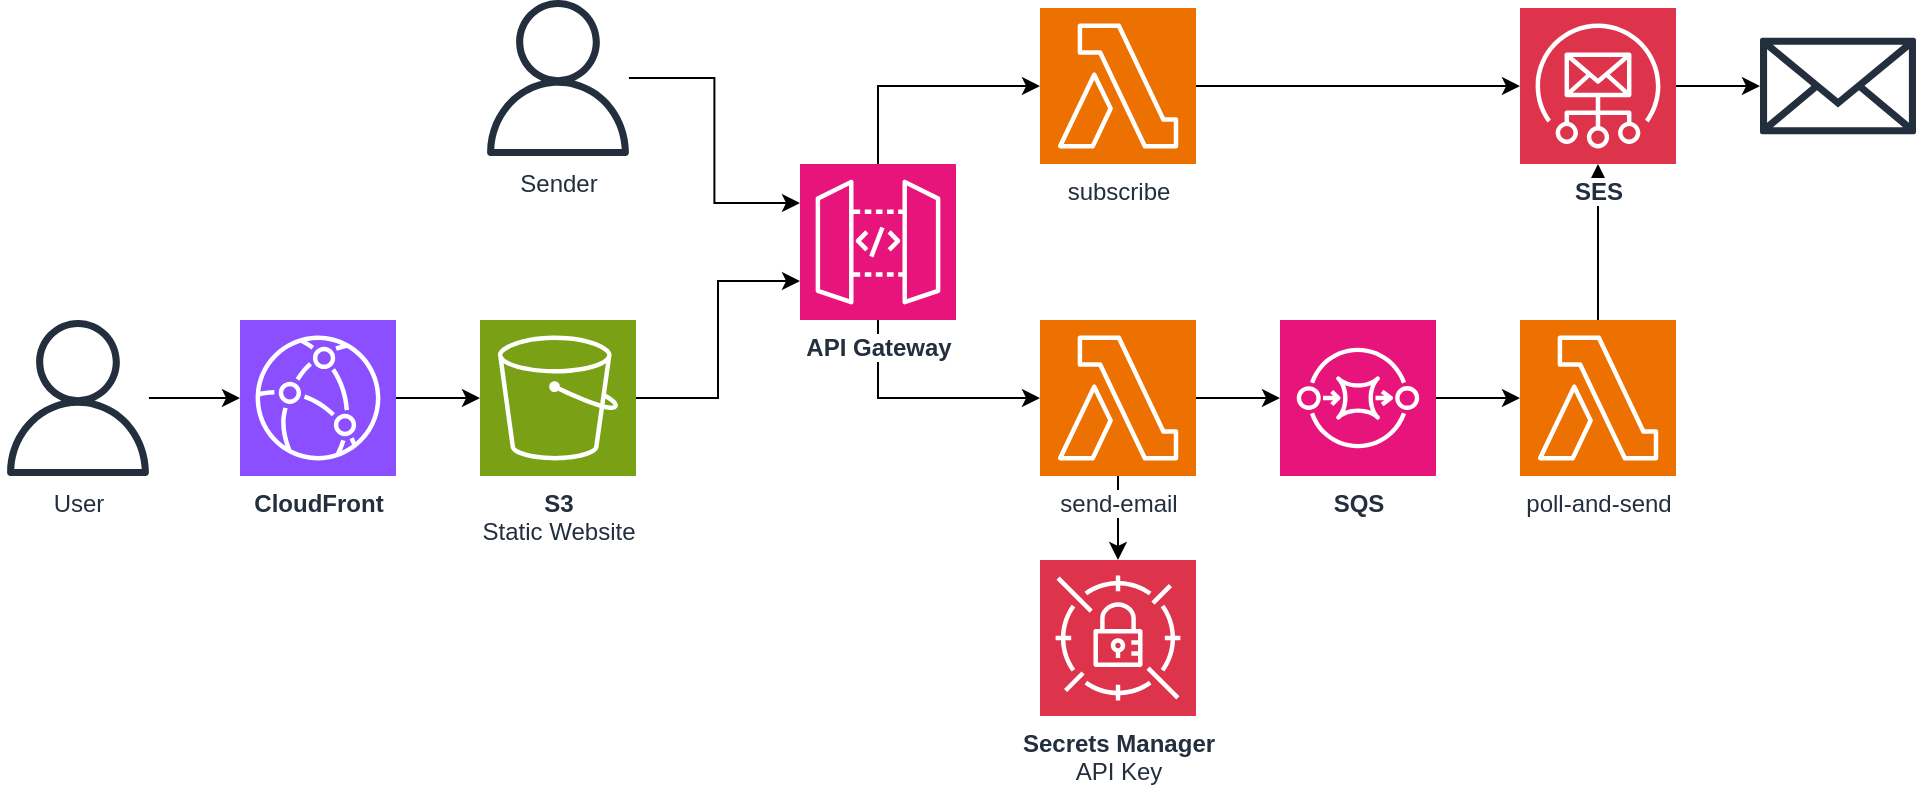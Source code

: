 <mxfile version="23.0.2" type="device">
  <diagram name="‫עמוד-1‬" id="45cTrpkECRL_6o38Camc">
    <mxGraphModel dx="1501" dy="487" grid="1" gridSize="10" guides="1" tooltips="1" connect="1" arrows="1" fold="1" page="0" pageScale="1" pageWidth="827" pageHeight="583" background="none" math="0" shadow="0">
      <root>
        <mxCell id="0" />
        <mxCell id="1" parent="0" />
        <mxCell id="AmmfmUfGRPQPvEi7KTlw-19" value="" style="edgeStyle=orthogonalEdgeStyle;rounded=0;orthogonalLoop=1;jettySize=auto;html=1;" edge="1" parent="1" source="AmmfmUfGRPQPvEi7KTlw-1" target="AmmfmUfGRPQPvEi7KTlw-9">
          <mxGeometry relative="1" as="geometry" />
        </mxCell>
        <mxCell id="AmmfmUfGRPQPvEi7KTlw-1" value="User" style="sketch=0;outlineConnect=0;fontColor=#232F3E;gradientColor=none;fillColor=#232F3D;strokeColor=none;dashed=0;verticalLabelPosition=bottom;verticalAlign=top;align=center;html=1;fontSize=12;fontStyle=0;aspect=fixed;pointerEvents=1;shape=mxgraph.aws4.user;" vertex="1" parent="1">
          <mxGeometry x="-280" y="240" width="78" height="78" as="geometry" />
        </mxCell>
        <mxCell id="AmmfmUfGRPQPvEi7KTlw-3" value="subscribe" style="sketch=0;points=[[0,0,0],[0.25,0,0],[0.5,0,0],[0.75,0,0],[1,0,0],[0,1,0],[0.25,1,0],[0.5,1,0],[0.75,1,0],[1,1,0],[0,0.25,0],[0,0.5,0],[0,0.75,0],[1,0.25,0],[1,0.5,0],[1,0.75,0]];outlineConnect=0;fontColor=#232F3E;fillColor=#ED7100;strokeColor=#ffffff;dashed=0;verticalLabelPosition=bottom;verticalAlign=top;align=center;html=1;fontSize=12;fontStyle=0;aspect=fixed;shape=mxgraph.aws4.resourceIcon;resIcon=mxgraph.aws4.lambda;" vertex="1" parent="1">
          <mxGeometry x="240" y="84" width="78" height="78" as="geometry" />
        </mxCell>
        <mxCell id="AmmfmUfGRPQPvEi7KTlw-6" value="&lt;b&gt;S3&lt;/b&gt;&lt;br&gt;Static Website" style="sketch=0;points=[[0,0,0],[0.25,0,0],[0.5,0,0],[0.75,0,0],[1,0,0],[0,1,0],[0.25,1,0],[0.5,1,0],[0.75,1,0],[1,1,0],[0,0.25,0],[0,0.5,0],[0,0.75,0],[1,0.25,0],[1,0.5,0],[1,0.75,0]];outlineConnect=0;fontColor=#232F3E;fillColor=#7AA116;strokeColor=#ffffff;dashed=0;verticalLabelPosition=bottom;verticalAlign=top;align=center;html=1;fontSize=12;fontStyle=0;aspect=fixed;shape=mxgraph.aws4.resourceIcon;resIcon=mxgraph.aws4.s3;" vertex="1" parent="1">
          <mxGeometry x="-40" y="240" width="78" height="78" as="geometry" />
        </mxCell>
        <mxCell id="AmmfmUfGRPQPvEi7KTlw-14" style="edgeStyle=orthogonalEdgeStyle;rounded=0;orthogonalLoop=1;jettySize=auto;html=1;exitX=0.5;exitY=1;exitDx=0;exitDy=0;exitPerimeter=0;" edge="1" parent="1" source="AmmfmUfGRPQPvEi7KTlw-8" target="AmmfmUfGRPQPvEi7KTlw-4">
          <mxGeometry relative="1" as="geometry" />
        </mxCell>
        <mxCell id="AmmfmUfGRPQPvEi7KTlw-8" value="&lt;b&gt;API Gateway&lt;/b&gt;" style="sketch=0;points=[[0,0,0],[0.25,0,0],[0.5,0,0],[0.75,0,0],[1,0,0],[0,1,0],[0.25,1,0],[0.5,1,0],[0.75,1,0],[1,1,0],[0,0.25,0],[0,0.5,0],[0,0.75,0],[1,0.25,0],[1,0.5,0],[1,0.75,0]];outlineConnect=0;fontColor=#232F3E;fillColor=#E7157B;strokeColor=#ffffff;dashed=0;verticalLabelPosition=bottom;verticalAlign=top;align=center;html=1;fontSize=12;fontStyle=0;aspect=fixed;shape=mxgraph.aws4.resourceIcon;resIcon=mxgraph.aws4.api_gateway;labelBorderColor=none;labelBackgroundColor=default;" vertex="1" parent="1">
          <mxGeometry x="120" y="162" width="78" height="78" as="geometry" />
        </mxCell>
        <mxCell id="AmmfmUfGRPQPvEi7KTlw-17" value="" style="edgeStyle=orthogonalEdgeStyle;rounded=0;orthogonalLoop=1;jettySize=auto;html=1;" edge="1" parent="1" source="AmmfmUfGRPQPvEi7KTlw-9" target="AmmfmUfGRPQPvEi7KTlw-6">
          <mxGeometry relative="1" as="geometry" />
        </mxCell>
        <mxCell id="AmmfmUfGRPQPvEi7KTlw-9" value="&lt;b&gt;CloudFront&lt;/b&gt;" style="sketch=0;points=[[0,0,0],[0.25,0,0],[0.5,0,0],[0.75,0,0],[1,0,0],[0,1,0],[0.25,1,0],[0.5,1,0],[0.75,1,0],[1,1,0],[0,0.25,0],[0,0.5,0],[0,0.75,0],[1,0.25,0],[1,0.5,0],[1,0.75,0]];outlineConnect=0;fontColor=#232F3E;fillColor=#8C4FFF;strokeColor=#ffffff;dashed=0;verticalLabelPosition=bottom;verticalAlign=top;align=center;html=1;fontSize=12;fontStyle=0;aspect=fixed;shape=mxgraph.aws4.resourceIcon;resIcon=mxgraph.aws4.cloudfront;" vertex="1" parent="1">
          <mxGeometry x="-160" y="240" width="78" height="78" as="geometry" />
        </mxCell>
        <mxCell id="AmmfmUfGRPQPvEi7KTlw-13" style="edgeStyle=orthogonalEdgeStyle;rounded=0;orthogonalLoop=1;jettySize=auto;html=1;exitX=0.5;exitY=0;exitDx=0;exitDy=0;exitPerimeter=0;entryX=0;entryY=0.5;entryDx=0;entryDy=0;entryPerimeter=0;" edge="1" parent="1" source="AmmfmUfGRPQPvEi7KTlw-8" target="AmmfmUfGRPQPvEi7KTlw-3">
          <mxGeometry relative="1" as="geometry" />
        </mxCell>
        <mxCell id="AmmfmUfGRPQPvEi7KTlw-25" style="edgeStyle=orthogonalEdgeStyle;rounded=0;orthogonalLoop=1;jettySize=auto;html=1;exitX=1;exitY=0.5;exitDx=0;exitDy=0;exitPerimeter=0;" edge="1" parent="1" source="AmmfmUfGRPQPvEi7KTlw-2" target="AmmfmUfGRPQPvEi7KTlw-24">
          <mxGeometry relative="1" as="geometry" />
        </mxCell>
        <mxCell id="AmmfmUfGRPQPvEi7KTlw-16" value="Sender" style="sketch=0;outlineConnect=0;fontColor=#232F3E;gradientColor=none;fillColor=#232F3D;strokeColor=none;dashed=0;verticalLabelPosition=bottom;verticalAlign=top;align=center;html=1;fontSize=12;fontStyle=0;aspect=fixed;pointerEvents=1;shape=mxgraph.aws4.user;" vertex="1" parent="1">
          <mxGeometry x="-40" y="80" width="78" height="78" as="geometry" />
        </mxCell>
        <mxCell id="AmmfmUfGRPQPvEi7KTlw-21" style="edgeStyle=orthogonalEdgeStyle;rounded=0;orthogonalLoop=1;jettySize=auto;html=1;entryX=0;entryY=0.25;entryDx=0;entryDy=0;entryPerimeter=0;" edge="1" parent="1" source="AmmfmUfGRPQPvEi7KTlw-16" target="AmmfmUfGRPQPvEi7KTlw-8">
          <mxGeometry relative="1" as="geometry" />
        </mxCell>
        <mxCell id="AmmfmUfGRPQPvEi7KTlw-24" value="" style="sketch=0;outlineConnect=0;fontColor=#232F3E;gradientColor=none;fillColor=#232F3D;strokeColor=none;dashed=0;verticalLabelPosition=bottom;verticalAlign=top;align=center;html=1;fontSize=12;fontStyle=0;aspect=fixed;pointerEvents=1;shape=mxgraph.aws4.email_2;" vertex="1" parent="1">
          <mxGeometry x="600" y="98.5" width="78" height="49" as="geometry" />
        </mxCell>
        <mxCell id="AmmfmUfGRPQPvEi7KTlw-28" value="&lt;b&gt;Secrets Manager&lt;/b&gt;&lt;br&gt;API Key" style="sketch=0;points=[[0,0,0],[0.25,0,0],[0.5,0,0],[0.75,0,0],[1,0,0],[0,1,0],[0.25,1,0],[0.5,1,0],[0.75,1,0],[1,1,0],[0,0.25,0],[0,0.5,0],[0,0.75,0],[1,0.25,0],[1,0.5,0],[1,0.75,0]];outlineConnect=0;fontColor=#232F3E;fillColor=#DD344C;strokeColor=#ffffff;dashed=0;verticalLabelPosition=bottom;verticalAlign=top;align=center;html=1;fontSize=12;fontStyle=0;aspect=fixed;shape=mxgraph.aws4.resourceIcon;resIcon=mxgraph.aws4.secrets_manager;" vertex="1" parent="1">
          <mxGeometry x="240" y="360" width="78" height="78" as="geometry" />
        </mxCell>
        <mxCell id="AmmfmUfGRPQPvEi7KTlw-29" style="edgeStyle=orthogonalEdgeStyle;rounded=0;orthogonalLoop=1;jettySize=auto;html=1;exitX=0.5;exitY=1;exitDx=0;exitDy=0;exitPerimeter=0;entryX=0.5;entryY=0;entryDx=0;entryDy=0;entryPerimeter=0;" edge="1" parent="1" source="AmmfmUfGRPQPvEi7KTlw-4" target="AmmfmUfGRPQPvEi7KTlw-28">
          <mxGeometry relative="1" as="geometry" />
        </mxCell>
        <mxCell id="AmmfmUfGRPQPvEi7KTlw-32" style="edgeStyle=orthogonalEdgeStyle;rounded=0;orthogonalLoop=1;jettySize=auto;html=1;exitX=1;exitY=0.5;exitDx=0;exitDy=0;exitPerimeter=0;" edge="1" parent="1" source="AmmfmUfGRPQPvEi7KTlw-4" target="AmmfmUfGRPQPvEi7KTlw-31">
          <mxGeometry relative="1" as="geometry" />
        </mxCell>
        <mxCell id="AmmfmUfGRPQPvEi7KTlw-4" value="send-email" style="sketch=0;points=[[0,0,0],[0.25,0,0],[0.5,0,0],[0.75,0,0],[1,0,0],[0,1,0],[0.25,1,0],[0.5,1,0],[0.75,1,0],[1,1,0],[0,0.25,0],[0,0.5,0],[0,0.75,0],[1,0.25,0],[1,0.5,0],[1,0.75,0]];outlineConnect=0;fontColor=#232F3E;fillColor=#ED7100;strokeColor=#ffffff;dashed=0;verticalLabelPosition=bottom;verticalAlign=top;align=center;html=1;fontSize=12;fontStyle=0;aspect=fixed;shape=mxgraph.aws4.resourceIcon;resIcon=mxgraph.aws4.lambda;labelBackgroundColor=default;" vertex="1" parent="1">
          <mxGeometry x="240" y="240" width="78" height="78" as="geometry" />
        </mxCell>
        <mxCell id="AmmfmUfGRPQPvEi7KTlw-30" style="edgeStyle=orthogonalEdgeStyle;rounded=0;orthogonalLoop=1;jettySize=auto;html=1;exitX=1;exitY=0.5;exitDx=0;exitDy=0;exitPerimeter=0;entryX=0;entryY=0.75;entryDx=0;entryDy=0;entryPerimeter=0;" edge="1" parent="1" source="AmmfmUfGRPQPvEi7KTlw-6" target="AmmfmUfGRPQPvEi7KTlw-8">
          <mxGeometry relative="1" as="geometry" />
        </mxCell>
        <mxCell id="AmmfmUfGRPQPvEi7KTlw-35" value="" style="edgeStyle=orthogonalEdgeStyle;rounded=0;orthogonalLoop=1;jettySize=auto;html=1;" edge="1" parent="1" source="AmmfmUfGRPQPvEi7KTlw-31" target="AmmfmUfGRPQPvEi7KTlw-34">
          <mxGeometry relative="1" as="geometry" />
        </mxCell>
        <mxCell id="AmmfmUfGRPQPvEi7KTlw-31" value="&lt;b&gt;SQS&lt;/b&gt;" style="sketch=0;points=[[0,0,0],[0.25,0,0],[0.5,0,0],[0.75,0,0],[1,0,0],[0,1,0],[0.25,1,0],[0.5,1,0],[0.75,1,0],[1,1,0],[0,0.25,0],[0,0.5,0],[0,0.75,0],[1,0.25,0],[1,0.5,0],[1,0.75,0]];outlineConnect=0;fontColor=#232F3E;fillColor=#E7157B;strokeColor=#ffffff;dashed=0;verticalLabelPosition=bottom;verticalAlign=top;align=center;html=1;fontSize=12;fontStyle=0;aspect=fixed;shape=mxgraph.aws4.resourceIcon;resIcon=mxgraph.aws4.sqs;" vertex="1" parent="1">
          <mxGeometry x="360" y="240" width="78" height="78" as="geometry" />
        </mxCell>
        <mxCell id="AmmfmUfGRPQPvEi7KTlw-37" value="" style="edgeStyle=orthogonalEdgeStyle;rounded=0;orthogonalLoop=1;jettySize=auto;html=1;" edge="1" parent="1" source="AmmfmUfGRPQPvEi7KTlw-34" target="AmmfmUfGRPQPvEi7KTlw-2">
          <mxGeometry relative="1" as="geometry" />
        </mxCell>
        <mxCell id="AmmfmUfGRPQPvEi7KTlw-34" value="poll-and-send" style="sketch=0;points=[[0,0,0],[0.25,0,0],[0.5,0,0],[0.75,0,0],[1,0,0],[0,1,0],[0.25,1,0],[0.5,1,0],[0.75,1,0],[1,1,0],[0,0.25,0],[0,0.5,0],[0,0.75,0],[1,0.25,0],[1,0.5,0],[1,0.75,0]];outlineConnect=0;fontColor=#232F3E;fillColor=#ED7100;strokeColor=#ffffff;dashed=0;verticalLabelPosition=bottom;verticalAlign=top;align=center;html=1;fontSize=12;fontStyle=0;aspect=fixed;shape=mxgraph.aws4.resourceIcon;resIcon=mxgraph.aws4.lambda;labelBackgroundColor=default;" vertex="1" parent="1">
          <mxGeometry x="480" y="240" width="78" height="78" as="geometry" />
        </mxCell>
        <mxCell id="AmmfmUfGRPQPvEi7KTlw-2" value="&lt;b&gt;SES&lt;/b&gt;" style="sketch=0;points=[[0,0,0],[0.25,0,0],[0.5,0,0],[0.75,0,0],[1,0,0],[0,1,0],[0.25,1,0],[0.5,1,0],[0.75,1,0],[1,1,0],[0,0.25,0],[0,0.5,0],[0,0.75,0],[1,0.25,0],[1,0.5,0],[1,0.75,0]];outlineConnect=0;fontColor=#232F3E;fillColor=#DD344C;strokeColor=#ffffff;dashed=0;verticalLabelPosition=bottom;verticalAlign=top;align=center;html=1;fontSize=12;fontStyle=0;aspect=fixed;shape=mxgraph.aws4.resourceIcon;resIcon=mxgraph.aws4.simple_email_service;labelBackgroundColor=default;" vertex="1" parent="1">
          <mxGeometry x="480" y="84" width="78" height="78" as="geometry" />
        </mxCell>
        <mxCell id="AmmfmUfGRPQPvEi7KTlw-38" style="edgeStyle=orthogonalEdgeStyle;rounded=0;orthogonalLoop=1;jettySize=auto;html=1;exitX=1;exitY=0.5;exitDx=0;exitDy=0;exitPerimeter=0;entryX=0;entryY=0.5;entryDx=0;entryDy=0;entryPerimeter=0;" edge="1" parent="1" source="AmmfmUfGRPQPvEi7KTlw-3" target="AmmfmUfGRPQPvEi7KTlw-2">
          <mxGeometry relative="1" as="geometry" />
        </mxCell>
      </root>
    </mxGraphModel>
  </diagram>
</mxfile>
